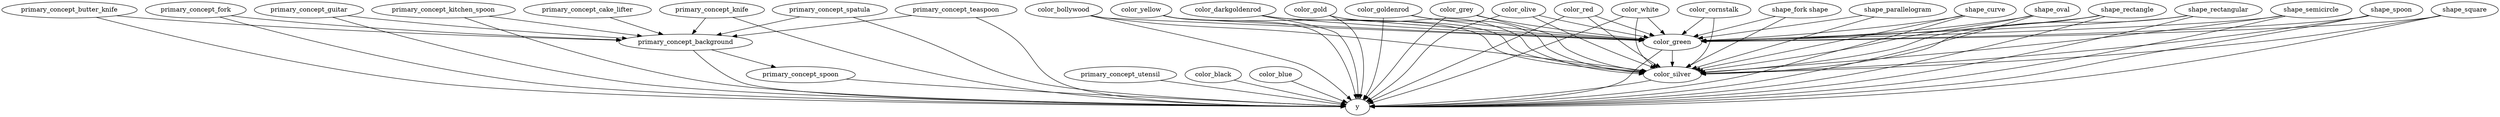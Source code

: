 strict digraph  {
primary_concept_background;
y;
primary_concept_butter_knife;
primary_concept_fork;
primary_concept_guitar;
primary_concept_kitchen_spoon;
primary_concept_knife;
primary_concept_spatula;
primary_concept_spoon;
primary_concept_teaspoon;
primary_concept_utensil;
color_black;
color_blue;
color_bollywood;
color_darkgoldenrod;
color_gold;
color_goldenrod;
color_green;
color_grey;
color_olive;
color_red;
color_silver;
color_white;
color_yellow;
shape_curve;
shape_oval;
shape_rectangle;
shape_rectangular;
shape_semicircle;
shape_spoon;
shape_square;
primary_concept_cake_lifter;
color_cornstalk;
"shape_fork shape";
shape_parallelogram;
primary_concept_background -> y;
primary_concept_background -> primary_concept_spoon;
primary_concept_butter_knife -> y;
primary_concept_butter_knife -> primary_concept_background;
primary_concept_fork -> y;
primary_concept_fork -> primary_concept_background;
primary_concept_guitar -> y;
primary_concept_guitar -> primary_concept_background;
primary_concept_kitchen_spoon -> y;
primary_concept_kitchen_spoon -> primary_concept_background;
primary_concept_knife -> y;
primary_concept_knife -> primary_concept_background;
primary_concept_spatula -> y;
primary_concept_spatula -> primary_concept_background;
primary_concept_spoon -> y;
primary_concept_teaspoon -> y;
primary_concept_teaspoon -> primary_concept_background;
primary_concept_utensil -> y;
color_black -> y;
color_blue -> y;
color_bollywood -> y;
color_bollywood -> color_green;
color_bollywood -> color_silver;
color_darkgoldenrod -> y;
color_darkgoldenrod -> color_green;
color_darkgoldenrod -> color_silver;
color_gold -> y;
color_gold -> color_green;
color_gold -> color_silver;
color_goldenrod -> y;
color_goldenrod -> color_green;
color_goldenrod -> color_silver;
color_green -> y;
color_green -> color_silver;
color_grey -> y;
color_grey -> color_green;
color_grey -> color_silver;
color_olive -> y;
color_olive -> color_green;
color_olive -> color_silver;
color_red -> y;
color_red -> color_green;
color_red -> color_silver;
color_silver -> y;
color_white -> y;
color_white -> color_green;
color_white -> color_silver;
color_yellow -> y;
color_yellow -> color_green;
color_yellow -> color_silver;
shape_curve -> y;
shape_curve -> color_green;
shape_curve -> color_silver;
shape_oval -> y;
shape_oval -> color_green;
shape_oval -> color_silver;
shape_rectangle -> y;
shape_rectangle -> color_green;
shape_rectangle -> color_silver;
shape_rectangular -> y;
shape_rectangular -> color_green;
shape_rectangular -> color_silver;
shape_semicircle -> y;
shape_semicircle -> color_green;
shape_semicircle -> color_silver;
shape_spoon -> y;
shape_spoon -> color_green;
shape_spoon -> color_silver;
shape_square -> y;
shape_square -> color_green;
shape_square -> color_silver;
primary_concept_cake_lifter -> primary_concept_background;
color_cornstalk -> color_green;
color_cornstalk -> color_silver;
"shape_fork shape" -> color_green;
"shape_fork shape" -> color_silver;
shape_parallelogram -> color_green;
shape_parallelogram -> color_silver;
}
